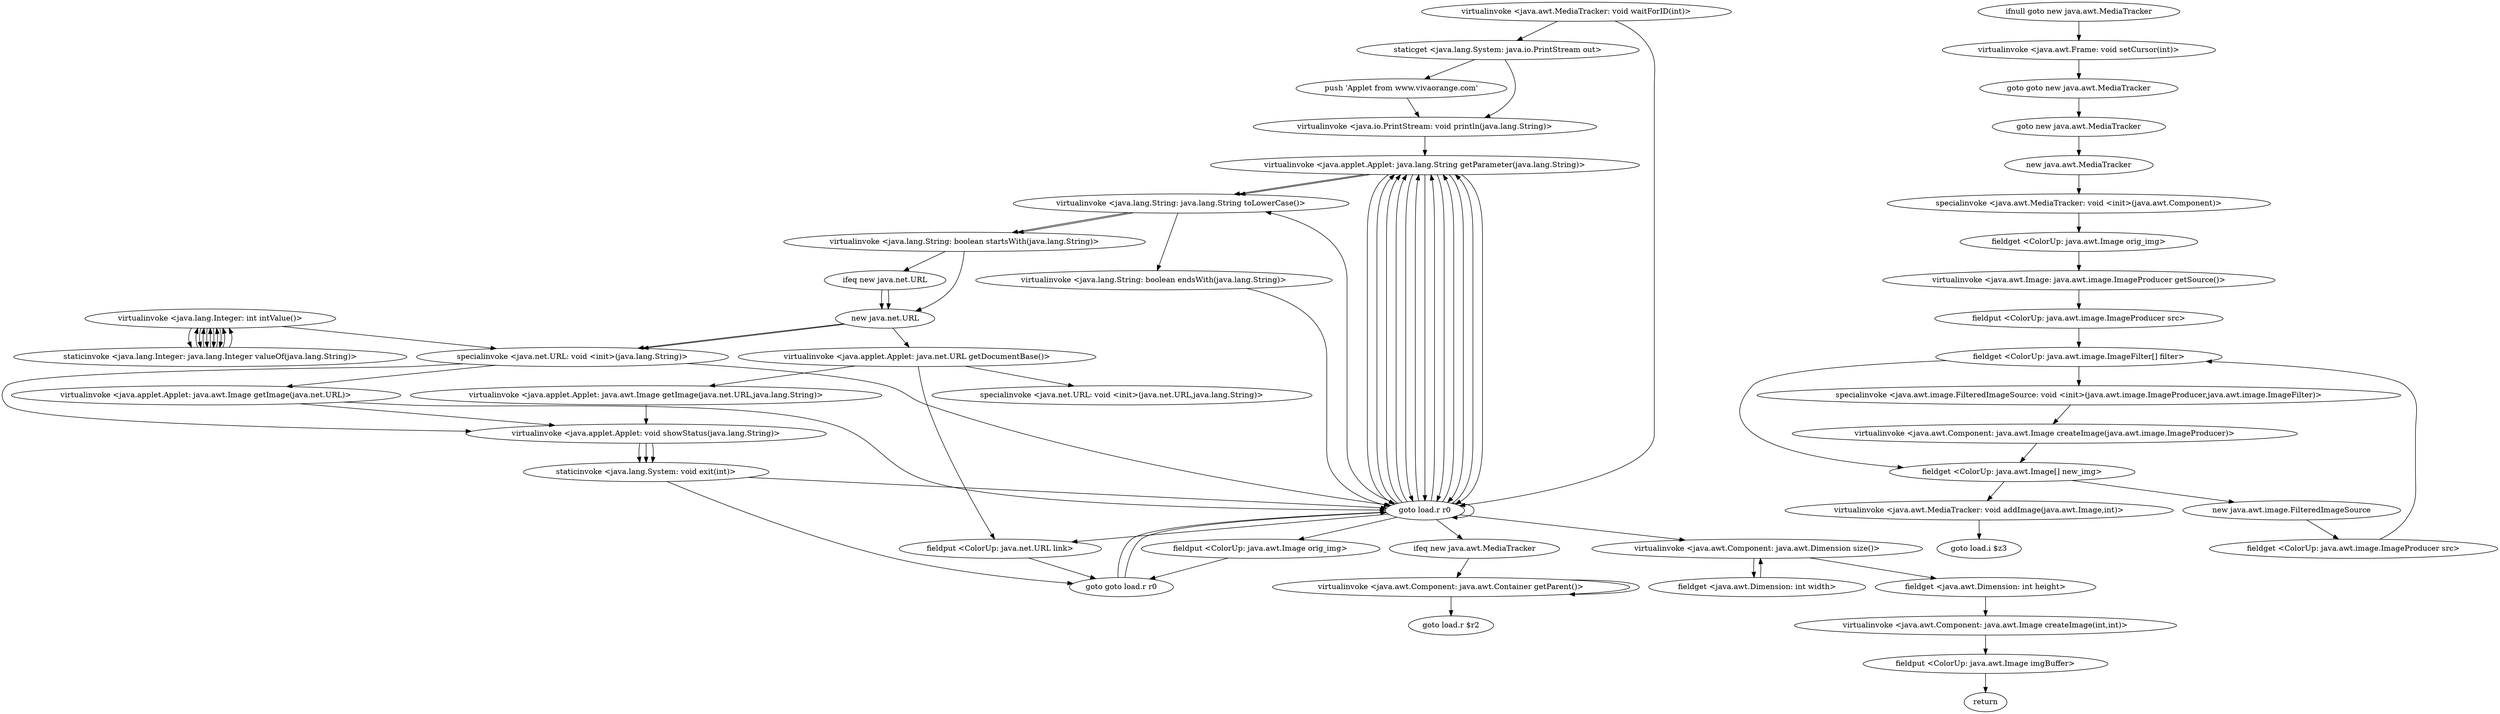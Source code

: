 digraph "" {
"staticget <java.lang.System: java.io.PrintStream out>";
 "staticget <java.lang.System: java.io.PrintStream out>"->"push 'Applet from www.vivaorange.com'";
 "push 'Applet from www.vivaorange.com'"->"virtualinvoke <java.io.PrintStream: void println(java.lang.String)>";
 "virtualinvoke <java.io.PrintStream: void println(java.lang.String)>"->"virtualinvoke <java.applet.Applet: java.lang.String getParameter(java.lang.String)>";
 "virtualinvoke <java.applet.Applet: java.lang.String getParameter(java.lang.String)>"->"virtualinvoke <java.lang.String: java.lang.String toLowerCase()>";
 "virtualinvoke <java.lang.String: java.lang.String toLowerCase()>"->"virtualinvoke <java.lang.String: boolean endsWith(java.lang.String)>";
 "virtualinvoke <java.lang.String: boolean endsWith(java.lang.String)>"->"goto load.r r0";
 "goto load.r r0"->"virtualinvoke <java.lang.String: java.lang.String toLowerCase()>";
 "virtualinvoke <java.lang.String: java.lang.String toLowerCase()>"->"virtualinvoke <java.lang.String: boolean startsWith(java.lang.String)>";
 "virtualinvoke <java.lang.String: boolean startsWith(java.lang.String)>"->"new java.net.URL";
 "new java.net.URL"->"specialinvoke <java.net.URL: void <init>(java.lang.String)>";
 "specialinvoke <java.net.URL: void <init>(java.lang.String)>"->"virtualinvoke <java.applet.Applet: java.awt.Image getImage(java.net.URL)>";
 "virtualinvoke <java.applet.Applet: java.awt.Image getImage(java.net.URL)>"->"goto load.r r0";
 "goto load.r r0"->"fieldput <ColorUp: java.awt.Image orig_img>";
 "fieldput <ColorUp: java.awt.Image orig_img>"->"goto goto load.r r0";
 "goto goto load.r r0"->"goto load.r r0";
 "goto load.r r0"->"virtualinvoke <java.applet.Applet: java.lang.String getParameter(java.lang.String)>";
 "virtualinvoke <java.applet.Applet: java.lang.String getParameter(java.lang.String)>"->"virtualinvoke <java.lang.String: java.lang.String toLowerCase()>";
 "virtualinvoke <java.lang.String: java.lang.String toLowerCase()>"->"virtualinvoke <java.lang.String: boolean startsWith(java.lang.String)>";
 "virtualinvoke <java.lang.String: boolean startsWith(java.lang.String)>"->"ifeq new java.net.URL";
 "ifeq new java.net.URL"->"new java.net.URL";
 "new java.net.URL"->"specialinvoke <java.net.URL: void <init>(java.lang.String)>";
 "specialinvoke <java.net.URL: void <init>(java.lang.String)>"->"goto load.r r0";
 "goto load.r r0"->"fieldput <ColorUp: java.net.URL link>";
 "fieldput <ColorUp: java.net.URL link>"->"goto goto load.r r0";
 "goto goto load.r r0"->"goto load.r r0";
 "goto load.r r0"->"virtualinvoke <java.applet.Applet: java.lang.String getParameter(java.lang.String)>";
 "virtualinvoke <java.applet.Applet: java.lang.String getParameter(java.lang.String)>"->"goto load.r r0";
 "goto load.r r0"->"virtualinvoke <java.applet.Applet: java.lang.String getParameter(java.lang.String)>";
 "virtualinvoke <java.applet.Applet: java.lang.String getParameter(java.lang.String)>"->"goto load.r r0";
 "goto load.r r0"->"virtualinvoke <java.applet.Applet: java.lang.String getParameter(java.lang.String)>";
 "virtualinvoke <java.applet.Applet: java.lang.String getParameter(java.lang.String)>"->"goto load.r r0";
 "goto load.r r0"->"virtualinvoke <java.applet.Applet: java.lang.String getParameter(java.lang.String)>";
 "virtualinvoke <java.applet.Applet: java.lang.String getParameter(java.lang.String)>"->"goto load.r r0";
 "goto load.r r0"->"virtualinvoke <java.applet.Applet: java.lang.String getParameter(java.lang.String)>";
 "virtualinvoke <java.applet.Applet: java.lang.String getParameter(java.lang.String)>"->"goto load.r r0";
 "goto load.r r0"->"goto load.r r0";
 "goto load.r r0"->"virtualinvoke <java.applet.Applet: java.lang.String getParameter(java.lang.String)>";
 "virtualinvoke <java.applet.Applet: java.lang.String getParameter(java.lang.String)>"->"goto load.r r0";
 "goto load.r r0"->"ifeq new java.awt.MediaTracker";
 "ifeq new java.awt.MediaTracker"->"virtualinvoke <java.awt.Component: java.awt.Container getParent()>";
 "virtualinvoke <java.awt.Component: java.awt.Container getParent()>"->"virtualinvoke <java.awt.Component: java.awt.Container getParent()>";
 "virtualinvoke <java.awt.Component: java.awt.Container getParent()>"->"goto load.r $r2";
"ifnull goto new java.awt.MediaTracker";
 "ifnull goto new java.awt.MediaTracker"->"virtualinvoke <java.awt.Frame: void setCursor(int)>";
 "virtualinvoke <java.awt.Frame: void setCursor(int)>"->"goto goto new java.awt.MediaTracker";
 "goto goto new java.awt.MediaTracker"->"goto new java.awt.MediaTracker";
 "goto new java.awt.MediaTracker"->"new java.awt.MediaTracker";
 "new java.awt.MediaTracker"->"specialinvoke <java.awt.MediaTracker: void <init>(java.awt.Component)>";
 "specialinvoke <java.awt.MediaTracker: void <init>(java.awt.Component)>"->"fieldget <ColorUp: java.awt.Image orig_img>";
 "fieldget <ColorUp: java.awt.Image orig_img>"->"virtualinvoke <java.awt.Image: java.awt.image.ImageProducer getSource()>";
 "virtualinvoke <java.awt.Image: java.awt.image.ImageProducer getSource()>"->"fieldput <ColorUp: java.awt.image.ImageProducer src>";
 "fieldput <ColorUp: java.awt.image.ImageProducer src>"->"fieldget <ColorUp: java.awt.image.ImageFilter[] filter>";
 "fieldget <ColorUp: java.awt.image.ImageFilter[] filter>"->"fieldget <ColorUp: java.awt.Image[] new_img>";
 "fieldget <ColorUp: java.awt.Image[] new_img>"->"new java.awt.image.FilteredImageSource";
 "new java.awt.image.FilteredImageSource"->"fieldget <ColorUp: java.awt.image.ImageProducer src>";
 "fieldget <ColorUp: java.awt.image.ImageProducer src>"->"fieldget <ColorUp: java.awt.image.ImageFilter[] filter>";
 "fieldget <ColorUp: java.awt.image.ImageFilter[] filter>"->"specialinvoke <java.awt.image.FilteredImageSource: void <init>(java.awt.image.ImageProducer,java.awt.image.ImageFilter)>";
 "specialinvoke <java.awt.image.FilteredImageSource: void <init>(java.awt.image.ImageProducer,java.awt.image.ImageFilter)>"->"virtualinvoke <java.awt.Component: java.awt.Image createImage(java.awt.image.ImageProducer)>";
 "virtualinvoke <java.awt.Component: java.awt.Image createImage(java.awt.image.ImageProducer)>"->"fieldget <ColorUp: java.awt.Image[] new_img>";
 "fieldget <ColorUp: java.awt.Image[] new_img>"->"virtualinvoke <java.awt.MediaTracker: void addImage(java.awt.Image,int)>";
 "virtualinvoke <java.awt.MediaTracker: void addImage(java.awt.Image,int)>"->"goto load.i $z3";
"virtualinvoke <java.awt.MediaTracker: void waitForID(int)>";
 "virtualinvoke <java.awt.MediaTracker: void waitForID(int)>"->"goto load.r r0";
 "goto load.r r0"->"virtualinvoke <java.awt.Component: java.awt.Dimension size()>";
 "virtualinvoke <java.awt.Component: java.awt.Dimension size()>"->"fieldget <java.awt.Dimension: int width>";
 "fieldget <java.awt.Dimension: int width>"->"virtualinvoke <java.awt.Component: java.awt.Dimension size()>";
 "virtualinvoke <java.awt.Component: java.awt.Dimension size()>"->"fieldget <java.awt.Dimension: int height>";
 "fieldget <java.awt.Dimension: int height>"->"virtualinvoke <java.awt.Component: java.awt.Image createImage(int,int)>";
 "virtualinvoke <java.awt.Component: java.awt.Image createImage(int,int)>"->"fieldput <ColorUp: java.awt.Image imgBuffer>";
 "fieldput <ColorUp: java.awt.Image imgBuffer>"->"return";
 "virtualinvoke <java.awt.MediaTracker: void waitForID(int)>"->"staticget <java.lang.System: java.io.PrintStream out>";
 "staticget <java.lang.System: java.io.PrintStream out>"->"virtualinvoke <java.io.PrintStream: void println(java.lang.String)>";
"staticinvoke <java.lang.Integer: java.lang.Integer valueOf(java.lang.String)>";
 "staticinvoke <java.lang.Integer: java.lang.Integer valueOf(java.lang.String)>"->"virtualinvoke <java.lang.Integer: int intValue()>";
 "virtualinvoke <java.lang.Integer: int intValue()>"->"staticinvoke <java.lang.Integer: java.lang.Integer valueOf(java.lang.String)>";
 "staticinvoke <java.lang.Integer: java.lang.Integer valueOf(java.lang.String)>"->"virtualinvoke <java.lang.Integer: int intValue()>";
 "virtualinvoke <java.lang.Integer: int intValue()>"->"staticinvoke <java.lang.Integer: java.lang.Integer valueOf(java.lang.String)>";
 "staticinvoke <java.lang.Integer: java.lang.Integer valueOf(java.lang.String)>"->"virtualinvoke <java.lang.Integer: int intValue()>";
 "virtualinvoke <java.lang.Integer: int intValue()>"->"staticinvoke <java.lang.Integer: java.lang.Integer valueOf(java.lang.String)>";
 "staticinvoke <java.lang.Integer: java.lang.Integer valueOf(java.lang.String)>"->"virtualinvoke <java.lang.Integer: int intValue()>";
 "virtualinvoke <java.lang.Integer: int intValue()>"->"staticinvoke <java.lang.Integer: java.lang.Integer valueOf(java.lang.String)>";
 "staticinvoke <java.lang.Integer: java.lang.Integer valueOf(java.lang.String)>"->"virtualinvoke <java.lang.Integer: int intValue()>";
 "virtualinvoke <java.lang.Integer: int intValue()>"->"staticinvoke <java.lang.Integer: java.lang.Integer valueOf(java.lang.String)>";
 "staticinvoke <java.lang.Integer: java.lang.Integer valueOf(java.lang.String)>"->"virtualinvoke <java.lang.Integer: int intValue()>";
 "virtualinvoke <java.lang.Integer: int intValue()>"-> "specialinvoke <java.net.URL: void <init>(java.lang.String)>"->"virtualinvoke <java.applet.Applet: void showStatus(java.lang.String)>";
 "virtualinvoke <java.applet.Applet: void showStatus(java.lang.String)>"->"staticinvoke <java.lang.System: void exit(int)>";
 "staticinvoke <java.lang.System: void exit(int)>"->"goto load.r r0";
 "ifeq new java.net.URL"->"new java.net.URL";
 "new java.net.URL"->"virtualinvoke <java.applet.Applet: java.net.URL getDocumentBase()>";
 "virtualinvoke <java.applet.Applet: java.net.URL getDocumentBase()>"->"specialinvoke <java.net.URL: void <init>(java.net.URL,java.lang.String)>";
"virtualinvoke <java.applet.Applet: java.net.URL getDocumentBase()>";
 "virtualinvoke <java.applet.Applet: java.net.URL getDocumentBase()>"->"fieldput <ColorUp: java.net.URL link>";
 "virtualinvoke <java.applet.Applet: java.awt.Image getImage(java.net.URL)>"->"virtualinvoke <java.applet.Applet: void showStatus(java.lang.String)>";
 "virtualinvoke <java.applet.Applet: void showStatus(java.lang.String)>"->"staticinvoke <java.lang.System: void exit(int)>";
 "staticinvoke <java.lang.System: void exit(int)>"->"goto goto load.r r0";
"virtualinvoke <java.applet.Applet: java.net.URL getDocumentBase()>";
 "virtualinvoke <java.applet.Applet: java.net.URL getDocumentBase()>"->"virtualinvoke <java.applet.Applet: java.awt.Image getImage(java.net.URL,java.lang.String)>";
 "virtualinvoke <java.applet.Applet: java.awt.Image getImage(java.net.URL,java.lang.String)>"->"virtualinvoke <java.applet.Applet: void showStatus(java.lang.String)>";
 "virtualinvoke <java.applet.Applet: void showStatus(java.lang.String)>"->"staticinvoke <java.lang.System: void exit(int)>";
}
